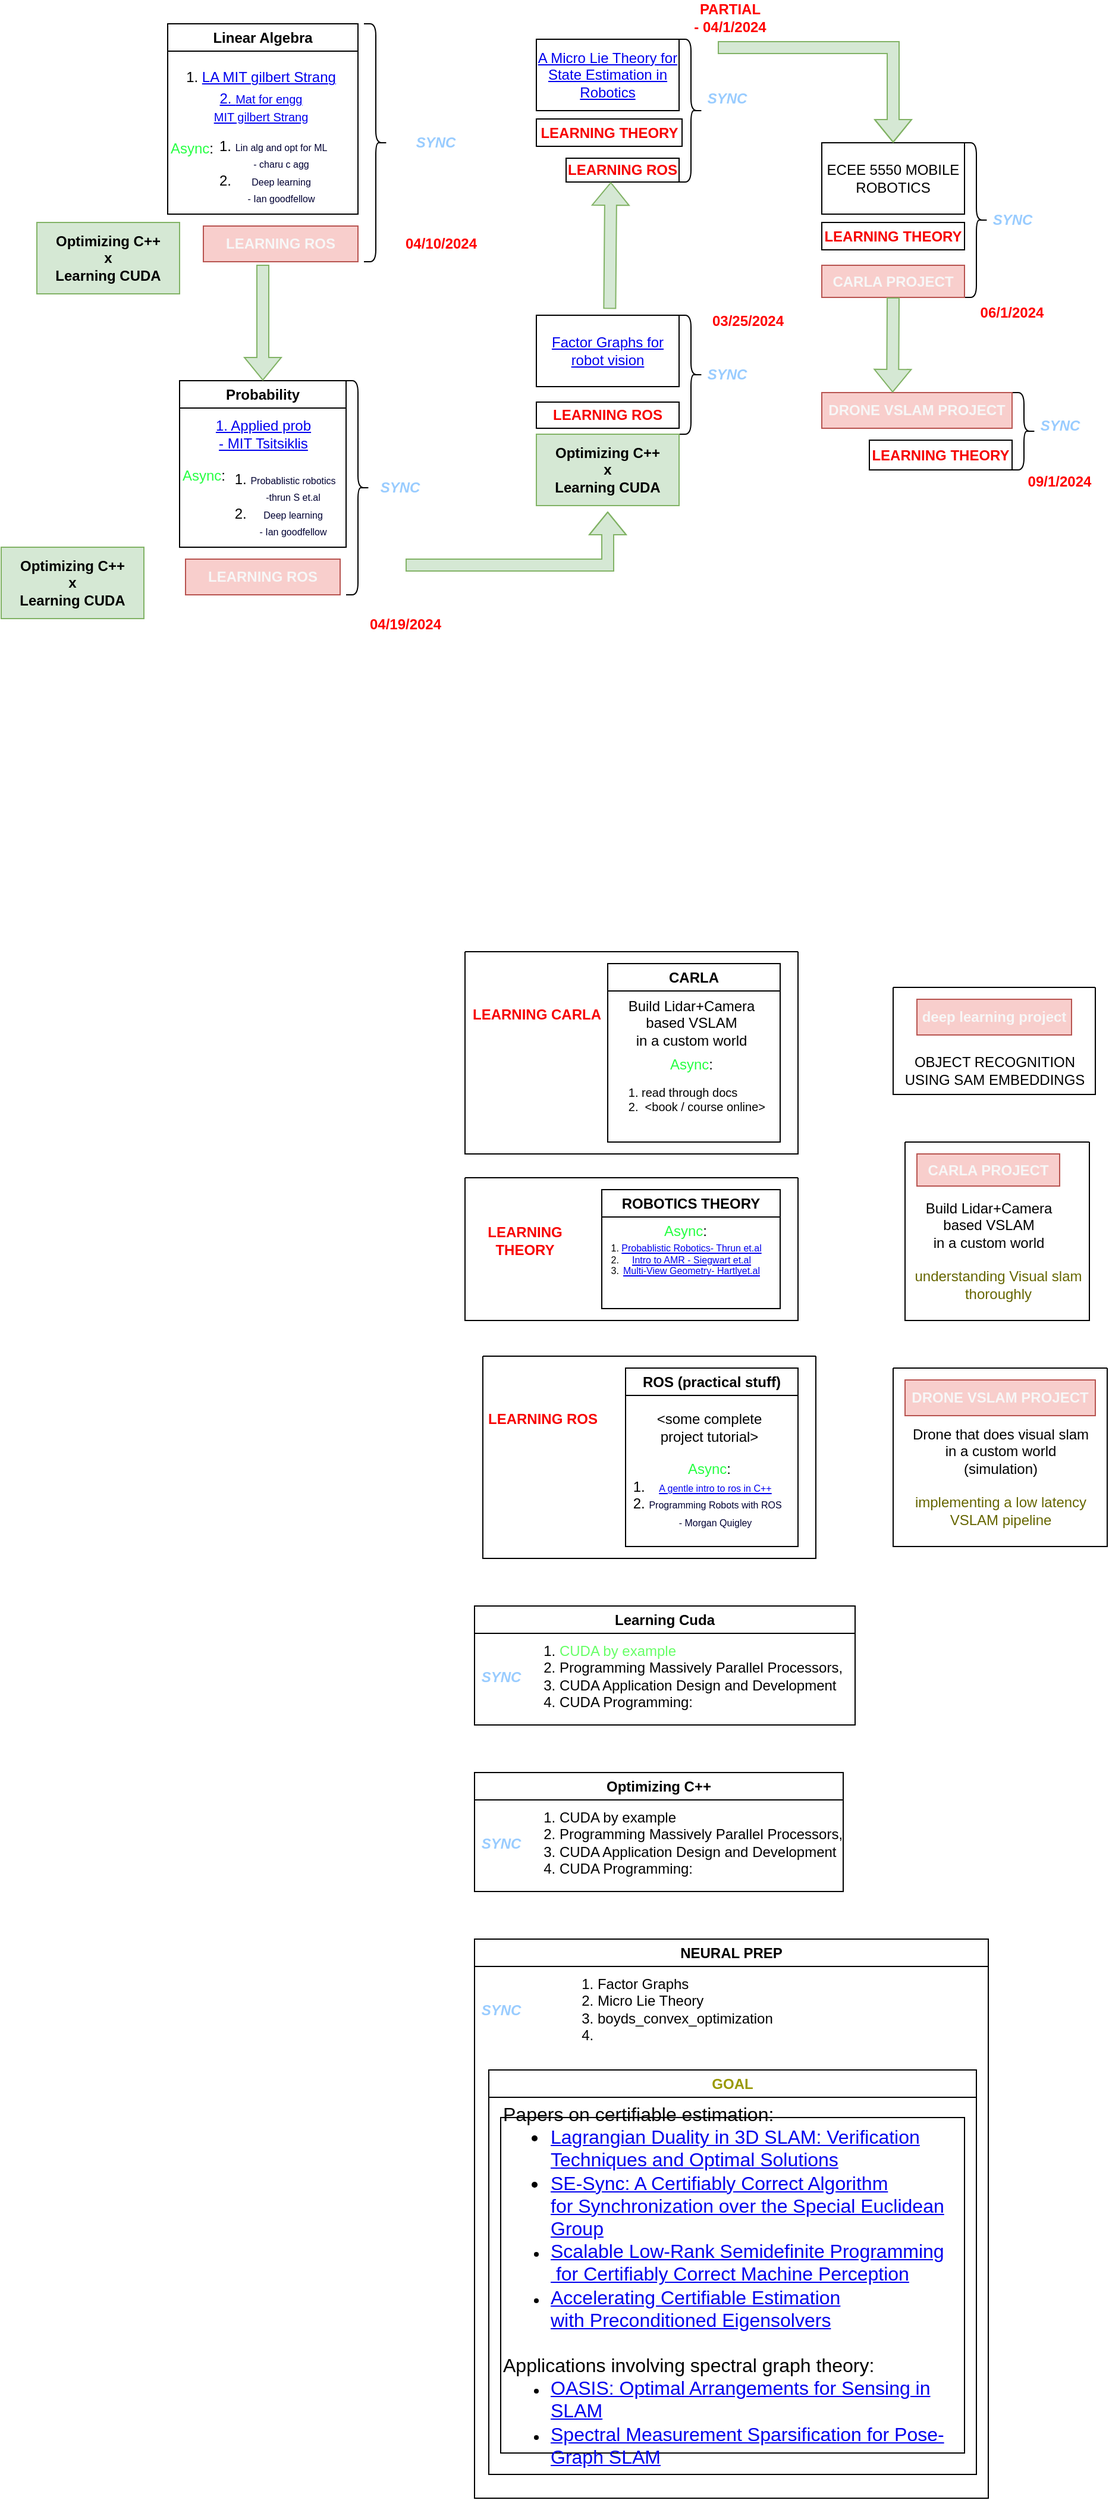 <mxfile version="24.3.0" type="github">
  <diagram id="C5RBs43oDa-KdzZeNtuy" name="Page-1">
    <mxGraphModel dx="-689" dy="485" grid="1" gridSize="10" guides="1" tooltips="1" connect="1" arrows="1" fold="1" page="1" pageScale="1" pageWidth="827" pageHeight="1169" math="0" shadow="0">
      <root>
        <mxCell id="WIyWlLk6GJQsqaUBKTNV-0" />
        <mxCell id="WIyWlLk6GJQsqaUBKTNV-1" parent="WIyWlLk6GJQsqaUBKTNV-0" />
        <mxCell id="WCqFs-Lxz6n811bPiyBm-0" value="Learning Cuda" style="swimlane;whiteSpace=wrap;html=1;" vertex="1" parent="WIyWlLk6GJQsqaUBKTNV-1">
          <mxGeometry x="2088" y="1710" width="320" height="100" as="geometry" />
        </mxCell>
        <mxCell id="WCqFs-Lxz6n811bPiyBm-3" value="&lt;ol&gt;&lt;li style=&quot;text-align: left;&quot;&gt;&lt;span style=&quot;background-color: initial;&quot;&gt;&lt;font color=&quot;#66ff66&quot;&gt;CUDA by example&lt;/font&gt;&lt;/span&gt;&lt;/li&gt;&lt;li style=&quot;text-align: left;&quot;&gt;&lt;span style=&quot;background-color: initial;&quot;&gt;Programming Massively Parallel Processors,&lt;/span&gt;&lt;br&gt;&lt;/li&gt;&lt;li style=&quot;text-align: left;&quot;&gt;CUDA Application Design and Development&amp;nbsp;&lt;br&gt;&lt;/li&gt;&lt;li style=&quot;text-align: left;&quot;&gt;CUDA Programming:&amp;nbsp;&lt;br&gt;&lt;/li&gt;&lt;/ol&gt;" style="text;html=1;align=center;verticalAlign=middle;resizable=0;points=[];autosize=1;strokeColor=none;fillColor=none;spacingTop=-7;spacingBottom=-4;" vertex="1" parent="WCqFs-Lxz6n811bPiyBm-0">
          <mxGeometry x="20" y="20" width="300" height="80" as="geometry" />
        </mxCell>
        <mxCell id="WCqFs-Lxz6n811bPiyBm-298" value="&lt;b&gt;&lt;font color=&quot;#99ccff&quot;&gt;&lt;i&gt;SYNC&lt;/i&gt;&lt;/font&gt;&lt;/b&gt;" style="text;html=1;align=center;verticalAlign=middle;resizable=0;points=[];autosize=1;strokeColor=none;fillColor=none;" vertex="1" parent="WCqFs-Lxz6n811bPiyBm-0">
          <mxGeometry x="-8" y="45" width="60" height="30" as="geometry" />
        </mxCell>
        <mxCell id="WCqFs-Lxz6n811bPiyBm-224" value="Probability" style="swimlane;whiteSpace=wrap;html=1;" vertex="1" parent="WIyWlLk6GJQsqaUBKTNV-1">
          <mxGeometry x="1840" y="680" width="140" height="140" as="geometry" />
        </mxCell>
        <mxCell id="WCqFs-Lxz6n811bPiyBm-225" value="&lt;a href=&quot;https://ocw.mit.edu/courses/6-041-probabilistic-systems-analysis-and-applied-probability-fall-2010/video_galleries/video-lectures/&quot;&gt;1. Applied prob&lt;br&gt;- MIT Tsitsiklis&lt;/a&gt;" style="text;html=1;align=center;verticalAlign=middle;resizable=0;points=[];autosize=1;strokeColor=none;fillColor=none;" vertex="1" parent="WCqFs-Lxz6n811bPiyBm-224">
          <mxGeometry x="20" y="25" width="100" height="40" as="geometry" />
        </mxCell>
        <mxCell id="WCqFs-Lxz6n811bPiyBm-226" value="&lt;ol&gt;&lt;li&gt;&lt;font style=&quot;font-size: 8px;&quot; color=&quot;#000033&quot;&gt;Probablistic robotics&lt;br&gt;-thrun S et.al&lt;br&gt;&lt;/font&gt;&lt;/li&gt;&lt;li&gt;&lt;font style=&quot;font-size: 8px;&quot; color=&quot;#000033&quot;&gt;Deep learning &lt;br&gt;- Ian goodfellow&lt;br&gt;&lt;/font&gt;&lt;/li&gt;&lt;/ol&gt;" style="text;html=1;align=center;verticalAlign=middle;resizable=0;points=[];autosize=1;strokeColor=none;fillColor=none;spacingTop=-7;spacingBottom=-4;" vertex="1" parent="WCqFs-Lxz6n811bPiyBm-224">
          <mxGeometry x="10" y="65" width="130" height="80" as="geometry" />
        </mxCell>
        <mxCell id="WCqFs-Lxz6n811bPiyBm-227" value="&lt;a href=&quot;https://www.cs.cmu.edu/~kaess/pub/Dellaert17fnt.pdf&quot;&gt;Factor Graphs for robot vision&lt;/a&gt;" style="rounded=0;whiteSpace=wrap;html=1;" vertex="1" parent="WIyWlLk6GJQsqaUBKTNV-1">
          <mxGeometry x="2140" y="625" width="120" height="60" as="geometry" />
        </mxCell>
        <mxCell id="WCqFs-Lxz6n811bPiyBm-228" value="&lt;a href=&quot;https://arxiv.org/pdf/1812.015.pdf&quot;&gt;A Micro Lie Theory for State Estimation in Robotics&lt;/a&gt;" style="rounded=0;whiteSpace=wrap;html=1;" vertex="1" parent="WIyWlLk6GJQsqaUBKTNV-1">
          <mxGeometry x="2140" y="393" width="120" height="60" as="geometry" />
        </mxCell>
        <mxCell id="WCqFs-Lxz6n811bPiyBm-229" value="Linear Algebra" style="swimlane;whiteSpace=wrap;html=1;" vertex="1" parent="WIyWlLk6GJQsqaUBKTNV-1">
          <mxGeometry x="1830" y="380" width="160" height="160" as="geometry" />
        </mxCell>
        <mxCell id="WCqFs-Lxz6n811bPiyBm-230" value="1. &lt;a href=&quot;https://ocw.mit.edu/courses/18-06sc-linear-algebra-fall-2011/&quot;&gt;LA MIT gilbert Strang&lt;/a&gt;" style="text;html=1;align=center;verticalAlign=middle;resizable=0;points=[];autosize=1;strokeColor=none;fillColor=none;" vertex="1" parent="WCqFs-Lxz6n811bPiyBm-229">
          <mxGeometry x="2.5" y="30" width="150" height="30" as="geometry" />
        </mxCell>
        <mxCell id="WCqFs-Lxz6n811bPiyBm-231" value="&lt;font color=&quot;#26ff43&quot;&gt;Async&lt;/font&gt;:" style="text;html=1;align=center;verticalAlign=middle;resizable=0;points=[];autosize=1;strokeColor=none;fillColor=none;" vertex="1" parent="WCqFs-Lxz6n811bPiyBm-229">
          <mxGeometry x="-10" y="90" width="60" height="30" as="geometry" />
        </mxCell>
        <mxCell id="WCqFs-Lxz6n811bPiyBm-232" value="&lt;ol&gt;&lt;li&gt;&lt;font style=&quot;font-size: 8px;&quot; color=&quot;#000033&quot;&gt;Lin alg and opt for ML&lt;br&gt;- charu c agg&lt;/font&gt;&lt;/li&gt;&lt;li&gt;&lt;font style=&quot;font-size: 8px;&quot; color=&quot;#000033&quot;&gt;Deep learning &lt;br&gt;- Ian goodfellow&lt;br&gt;&lt;/font&gt;&lt;/li&gt;&lt;/ol&gt;" style="text;html=1;align=center;verticalAlign=middle;resizable=0;points=[];autosize=1;strokeColor=none;fillColor=none;spacingTop=-7;spacingBottom=-4;" vertex="1" parent="WCqFs-Lxz6n811bPiyBm-229">
          <mxGeometry x="5" y="85" width="140" height="80" as="geometry" />
        </mxCell>
        <mxCell id="WCqFs-Lxz6n811bPiyBm-233" value="&lt;a href=&quot;https://ocw.mit.edu/courses/18-065-matrix-methods-in-data-analysis-signal-processing-and-machine-learning-spring-2018/&quot;&gt;2. &lt;font style=&quot;font-size: 10px;&quot;&gt;Mat for engg &lt;br&gt;MIT gilbert Strang&lt;/font&gt;&lt;/a&gt;" style="text;html=1;align=center;verticalAlign=middle;resizable=0;points=[];autosize=1;strokeColor=none;fillColor=none;" vertex="1" parent="WCqFs-Lxz6n811bPiyBm-229">
          <mxGeometry x="27.5" y="50" width="100" height="40" as="geometry" />
        </mxCell>
        <mxCell id="WCqFs-Lxz6n811bPiyBm-234" value="" style="shape=curlyBracket;whiteSpace=wrap;html=1;rounded=1;flipH=1;labelPosition=right;verticalLabelPosition=middle;align=left;verticalAlign=middle;size=0.5;" vertex="1" parent="WIyWlLk6GJQsqaUBKTNV-1">
          <mxGeometry x="2260" y="625" width="20" height="100" as="geometry" />
        </mxCell>
        <mxCell id="WCqFs-Lxz6n811bPiyBm-235" value="&lt;b&gt;&lt;font color=&quot;#99ccff&quot;&gt;&lt;i&gt;SYNC&lt;/i&gt;&lt;/font&gt;&lt;/b&gt;" style="text;html=1;align=center;verticalAlign=middle;resizable=0;points=[];autosize=1;strokeColor=none;fillColor=none;" vertex="1" parent="WIyWlLk6GJQsqaUBKTNV-1">
          <mxGeometry x="2270" y="660" width="60" height="30" as="geometry" />
        </mxCell>
        <mxCell id="WCqFs-Lxz6n811bPiyBm-236" value="ROBOTICS THEORY" style="swimlane;whiteSpace=wrap;html=1;" vertex="1" parent="WIyWlLk6GJQsqaUBKTNV-1">
          <mxGeometry x="2195" y="1360" width="150" height="100" as="geometry" />
        </mxCell>
        <mxCell id="WCqFs-Lxz6n811bPiyBm-237" value="&lt;font color=&quot;#26ff43&quot;&gt;Async&lt;/font&gt;:" style="text;html=1;align=center;verticalAlign=middle;resizable=0;points=[];autosize=1;strokeColor=none;fillColor=none;" vertex="1" parent="WCqFs-Lxz6n811bPiyBm-236">
          <mxGeometry x="40" y="20" width="60" height="30" as="geometry" />
        </mxCell>
        <mxCell id="WCqFs-Lxz6n811bPiyBm-238" value="" style="swimlane;startSize=0;" vertex="1" parent="WIyWlLk6GJQsqaUBKTNV-1">
          <mxGeometry x="2080" y="1350" width="280" height="120" as="geometry" />
        </mxCell>
        <mxCell id="WCqFs-Lxz6n811bPiyBm-239" value="&lt;ol style=&quot;font-size: 8px;&quot;&gt;&lt;li&gt;&lt;font color=&quot;#000033&quot; style=&quot;font-size: 8px;&quot;&gt;&lt;a href=&quot;https://docs.ufpr.br/~danielsantos/ProbabilisticRobotics.pdf&quot;&gt;Probablistic Robotics- Thrun et.al&lt;/a&gt;&lt;/font&gt;&lt;br&gt;&lt;/li&gt;&lt;li&gt;&lt;font style=&quot;font-size: 8px;&quot; color=&quot;#000033&quot;&gt;&lt;a href=&quot;https://www.ucg.ac.me/skladiste/blog_13268/objava_56689/fajlovi/Introduction%20to%20Autonomous%20Mobile%20Robots%20book.pdf&quot;&gt;Intro to AMR - Siegwart et.al&lt;/a&gt;&lt;/font&gt;&lt;/li&gt;&lt;li&gt;&lt;a href=&quot;http://www.r-5.org/files/books/computers/algo-list/image-processing/vision/Richard_Hartley_Andrew_Zisserman-Multiple_View_Geometry_in_Computer_Vision-EN.pdf&quot;&gt;&lt;font style=&quot;font-size: 8px;&quot;&gt;Multi-View Geometry- Hartlyet.al&lt;br&gt;&lt;/font&gt;&lt;/a&gt;&lt;font color=&quot;#b5739d&quot;&gt;&lt;/font&gt;&lt;/li&gt;&lt;/ol&gt;" style="text;html=1;align=center;verticalAlign=middle;resizable=0;points=[];autosize=1;strokeColor=none;fillColor=none;spacingTop=-7;spacingBottom=-4;" vertex="1" parent="WCqFs-Lxz6n811bPiyBm-238">
          <mxGeometry x="80" y="50" width="180" height="40" as="geometry" />
        </mxCell>
        <mxCell id="WCqFs-Lxz6n811bPiyBm-240" value="&lt;font color=&quot;#f70000&quot;&gt;&lt;b&gt;LEARNING &lt;br&gt;THEORY&lt;br&gt;&lt;/b&gt;&lt;/font&gt;" style="text;html=1;align=center;verticalAlign=middle;resizable=0;points=[];autosize=1;strokeColor=none;fillColor=none;" vertex="1" parent="WIyWlLk6GJQsqaUBKTNV-1">
          <mxGeometry x="2090" y="1383" width="80" height="40" as="geometry" />
        </mxCell>
        <mxCell id="WCqFs-Lxz6n811bPiyBm-242" value="" style="shape=curlyBracket;whiteSpace=wrap;html=1;rounded=1;flipH=1;labelPosition=right;verticalLabelPosition=middle;align=left;verticalAlign=middle;size=0.5;" vertex="1" parent="WIyWlLk6GJQsqaUBKTNV-1">
          <mxGeometry x="2260" y="393" width="20" height="120" as="geometry" />
        </mxCell>
        <mxCell id="WCqFs-Lxz6n811bPiyBm-243" value="&lt;b&gt;&lt;font color=&quot;#99ccff&quot;&gt;&lt;i&gt;SYNC&lt;/i&gt;&lt;/font&gt;&lt;/b&gt;" style="text;html=1;align=center;verticalAlign=middle;resizable=0;points=[];autosize=1;strokeColor=none;fillColor=none;" vertex="1" parent="WIyWlLk6GJQsqaUBKTNV-1">
          <mxGeometry x="2270" y="428" width="60" height="30" as="geometry" />
        </mxCell>
        <mxCell id="WCqFs-Lxz6n811bPiyBm-244" value="&lt;font color=&quot;#f70000&quot;&gt;&lt;b&gt;LEARNING ROS&lt;br&gt;&lt;/b&gt;&lt;/font&gt;" style="rounded=0;whiteSpace=wrap;html=1;" vertex="1" parent="WIyWlLk6GJQsqaUBKTNV-1">
          <mxGeometry x="2165" y="493" width="95" height="20" as="geometry" />
        </mxCell>
        <mxCell id="WCqFs-Lxz6n811bPiyBm-245" value="&lt;b&gt;CARLA&lt;/b&gt;" style="swimlane;whiteSpace=wrap;html=1;" vertex="1" parent="WIyWlLk6GJQsqaUBKTNV-1">
          <mxGeometry x="2200" y="1170" width="145" height="150" as="geometry" />
        </mxCell>
        <mxCell id="WCqFs-Lxz6n811bPiyBm-246" value="&lt;font color=&quot;#26ff43&quot;&gt;Async&lt;/font&gt;:" style="text;html=1;align=center;verticalAlign=middle;resizable=0;points=[];autosize=1;strokeColor=none;fillColor=none;" vertex="1" parent="WCqFs-Lxz6n811bPiyBm-245">
          <mxGeometry x="40" y="70" width="60" height="30" as="geometry" />
        </mxCell>
        <mxCell id="WCqFs-Lxz6n811bPiyBm-247" value="Build Lidar+Camera&lt;br&gt;based VSLAM &lt;br&gt;in a custom world" style="text;html=1;align=center;verticalAlign=middle;resizable=0;points=[];autosize=1;strokeColor=none;fillColor=none;" vertex="1" parent="WCqFs-Lxz6n811bPiyBm-245">
          <mxGeometry x="5" y="20" width="130" height="60" as="geometry" />
        </mxCell>
        <mxCell id="WCqFs-Lxz6n811bPiyBm-248" value="" style="swimlane;startSize=0;" vertex="1" parent="WIyWlLk6GJQsqaUBKTNV-1">
          <mxGeometry x="2080" y="1160" width="280" height="170" as="geometry" />
        </mxCell>
        <mxCell id="WCqFs-Lxz6n811bPiyBm-249" value="&lt;font color=&quot;#f70000&quot;&gt;&lt;b&gt;LEARNING CARLA&lt;/b&gt;&lt;/font&gt;" style="text;html=1;align=center;verticalAlign=middle;resizable=0;points=[];autosize=1;strokeColor=none;fillColor=none;" vertex="1" parent="WCqFs-Lxz6n811bPiyBm-248">
          <mxGeometry y="38" width="120" height="30" as="geometry" />
        </mxCell>
        <mxCell id="WCqFs-Lxz6n811bPiyBm-250" value="&lt;ol style=&quot;font-size: 11px;&quot;&gt;&lt;li style=&quot;font-size: 10px;&quot;&gt;&lt;div align=&quot;left&quot;&gt;&lt;font style=&quot;font-size: 10px;&quot;&gt;read through docs&lt;/font&gt;&lt;/div&gt;&lt;/li&gt;&lt;li style=&quot;font-size: 10px;&quot;&gt;&lt;div align=&quot;left&quot;&gt;&lt;font style=&quot;font-size: 10px;&quot;&gt;&amp;nbsp;&amp;lt;book / course online&amp;gt;&lt;/font&gt;&lt;/div&gt;&lt;/li&gt;&lt;/ol&gt;" style="text;html=1;align=center;verticalAlign=middle;resizable=0;points=[];autosize=1;strokeColor=none;fillColor=none;spacingTop=-7;spacingBottom=-4;" vertex="1" parent="WCqFs-Lxz6n811bPiyBm-248">
          <mxGeometry x="95" y="105" width="170" height="40" as="geometry" />
        </mxCell>
        <mxCell id="WCqFs-Lxz6n811bPiyBm-251" value="" style="swimlane;startSize=0;" vertex="1" parent="WIyWlLk6GJQsqaUBKTNV-1">
          <mxGeometry x="2450" y="1320" width="155" height="150" as="geometry" />
        </mxCell>
        <mxCell id="WCqFs-Lxz6n811bPiyBm-252" value="&lt;font color=&quot;#f7f7f7&quot;&gt;&lt;b&gt;CARLA PROJECT&lt;br&gt;&lt;/b&gt;&lt;/font&gt;" style="whiteSpace=wrap;html=1;fillColor=#f8cecc;strokeColor=#b85450;" vertex="1" parent="WCqFs-Lxz6n811bPiyBm-251">
          <mxGeometry x="10" y="10" width="120" height="27" as="geometry" />
        </mxCell>
        <mxCell id="WCqFs-Lxz6n811bPiyBm-253" value="Build Lidar+Camera&lt;br&gt;based VSLAM &lt;br&gt;in a custom world" style="text;html=1;align=center;verticalAlign=middle;resizable=0;points=[];autosize=1;strokeColor=none;fillColor=none;" vertex="1" parent="WCqFs-Lxz6n811bPiyBm-251">
          <mxGeometry x="5" y="40" width="130" height="60" as="geometry" />
        </mxCell>
        <mxCell id="WCqFs-Lxz6n811bPiyBm-254" value="&lt;font color=&quot;#666600&quot;&gt;understanding Visual slam &lt;br&gt;thoroughly&lt;br&gt;&lt;/font&gt;" style="text;html=1;align=center;verticalAlign=middle;resizable=0;points=[];autosize=1;strokeColor=none;fillColor=none;" vertex="1" parent="WCqFs-Lxz6n811bPiyBm-251">
          <mxGeometry x="-7.5" y="100" width="170" height="40" as="geometry" />
        </mxCell>
        <mxCell id="WCqFs-Lxz6n811bPiyBm-255" value="" style="swimlane;startSize=0;" vertex="1" parent="WIyWlLk6GJQsqaUBKTNV-1">
          <mxGeometry x="2440" y="1510" width="180" height="150" as="geometry" />
        </mxCell>
        <mxCell id="WCqFs-Lxz6n811bPiyBm-256" value="&lt;font color=&quot;#f7f7f7&quot;&gt;&lt;b&gt;DRONE VSLAM PROJECT&lt;br&gt;&lt;/b&gt;&lt;/font&gt;" style="whiteSpace=wrap;html=1;fillColor=#f8cecc;strokeColor=#b85450;" vertex="1" parent="WCqFs-Lxz6n811bPiyBm-255">
          <mxGeometry x="10" y="10" width="160" height="30" as="geometry" />
        </mxCell>
        <mxCell id="WCqFs-Lxz6n811bPiyBm-257" value="Drone that does visual slam&lt;br&gt;in a custom world&lt;br&gt;(simulation)" style="text;html=1;align=center;verticalAlign=middle;resizable=0;points=[];autosize=1;strokeColor=none;fillColor=none;" vertex="1" parent="WCqFs-Lxz6n811bPiyBm-255">
          <mxGeometry y="40" width="180" height="60" as="geometry" />
        </mxCell>
        <mxCell id="WCqFs-Lxz6n811bPiyBm-258" value="&lt;font color=&quot;#666600&quot;&gt;implementing a low latency&lt;br&gt;VSLAM pipeline&lt;br&gt;&lt;/font&gt;" style="text;html=1;align=center;verticalAlign=middle;resizable=0;points=[];autosize=1;strokeColor=none;fillColor=none;" vertex="1" parent="WCqFs-Lxz6n811bPiyBm-255">
          <mxGeometry x="5" y="100" width="170" height="40" as="geometry" />
        </mxCell>
        <mxCell id="WCqFs-Lxz6n811bPiyBm-259" value="ECEE 5550 MOBILE ROBOTICS" style="rounded=0;whiteSpace=wrap;html=1;" vertex="1" parent="WIyWlLk6GJQsqaUBKTNV-1">
          <mxGeometry x="2380" y="480" width="120" height="60" as="geometry" />
        </mxCell>
        <mxCell id="WCqFs-Lxz6n811bPiyBm-260" value="" style="shape=curlyBracket;whiteSpace=wrap;html=1;rounded=1;flipH=1;labelPosition=right;verticalLabelPosition=middle;align=left;verticalAlign=middle;size=0.5;" vertex="1" parent="WIyWlLk6GJQsqaUBKTNV-1">
          <mxGeometry x="2500" y="480" width="20" height="130" as="geometry" />
        </mxCell>
        <mxCell id="WCqFs-Lxz6n811bPiyBm-261" value="&lt;b&gt;&lt;font color=&quot;#99ccff&quot;&gt;&lt;i&gt;SYNC&lt;/i&gt;&lt;/font&gt;&lt;/b&gt;" style="text;html=1;align=center;verticalAlign=middle;resizable=0;points=[];autosize=1;strokeColor=none;fillColor=none;" vertex="1" parent="WIyWlLk6GJQsqaUBKTNV-1">
          <mxGeometry x="2510" y="530" width="60" height="30" as="geometry" />
        </mxCell>
        <mxCell id="WCqFs-Lxz6n811bPiyBm-262" value="" style="shape=curlyBracket;whiteSpace=wrap;html=1;rounded=1;flipH=1;labelPosition=right;verticalLabelPosition=middle;align=left;verticalAlign=middle;size=0.5;" vertex="1" parent="WIyWlLk6GJQsqaUBKTNV-1">
          <mxGeometry x="2540" y="690" width="20" height="65" as="geometry" />
        </mxCell>
        <mxCell id="WCqFs-Lxz6n811bPiyBm-263" value="&lt;b&gt;&lt;font color=&quot;#99ccff&quot;&gt;&lt;i&gt;SYNC&lt;/i&gt;&lt;/font&gt;&lt;/b&gt;" style="text;html=1;align=center;verticalAlign=middle;resizable=0;points=[];autosize=1;strokeColor=none;fillColor=none;" vertex="1" parent="WIyWlLk6GJQsqaUBKTNV-1">
          <mxGeometry x="2550" y="702.5" width="60" height="30" as="geometry" />
        </mxCell>
        <mxCell id="WCqFs-Lxz6n811bPiyBm-264" value="&lt;font color=&quot;#f7f7f7&quot;&gt;&lt;b&gt;CARLA PROJECT&lt;br&gt;&lt;/b&gt;&lt;/font&gt;" style="whiteSpace=wrap;html=1;fillColor=#f8cecc;strokeColor=#b85450;" vertex="1" parent="WIyWlLk6GJQsqaUBKTNV-1">
          <mxGeometry x="2380" y="583" width="120" height="27" as="geometry" />
        </mxCell>
        <mxCell id="WCqFs-Lxz6n811bPiyBm-265" value="&lt;font color=&quot;#26ff43&quot;&gt;Async&lt;/font&gt;:" style="text;html=1;align=center;verticalAlign=middle;resizable=0;points=[];autosize=1;strokeColor=none;fillColor=none;" vertex="1" parent="WIyWlLk6GJQsqaUBKTNV-1">
          <mxGeometry x="1830" y="745" width="60" height="30" as="geometry" />
        </mxCell>
        <mxCell id="WCqFs-Lxz6n811bPiyBm-266" value="" style="swimlane;startSize=0;" vertex="1" parent="WIyWlLk6GJQsqaUBKTNV-1">
          <mxGeometry x="2440" y="1190" width="170" height="90" as="geometry" />
        </mxCell>
        <mxCell id="WCqFs-Lxz6n811bPiyBm-267" value="&lt;font color=&quot;#f7f7f7&quot;&gt;&lt;b&gt;deep learning project&lt;br&gt;&lt;/b&gt;&lt;/font&gt;" style="whiteSpace=wrap;html=1;fillColor=#f8cecc;strokeColor=#b85450;" vertex="1" parent="WCqFs-Lxz6n811bPiyBm-266">
          <mxGeometry x="20" y="10" width="130" height="30" as="geometry" />
        </mxCell>
        <mxCell id="WCqFs-Lxz6n811bPiyBm-268" value="OBJECT RECOGNITION &lt;br&gt;USING SAM EMBEDDINGS" style="text;html=1;align=center;verticalAlign=middle;resizable=0;points=[];autosize=1;strokeColor=none;fillColor=none;" vertex="1" parent="WCqFs-Lxz6n811bPiyBm-266">
          <mxGeometry y="50" width="170" height="40" as="geometry" />
        </mxCell>
        <mxCell id="WCqFs-Lxz6n811bPiyBm-269" value="" style="shape=curlyBracket;whiteSpace=wrap;html=1;rounded=1;flipH=1;labelPosition=right;verticalLabelPosition=middle;align=left;verticalAlign=middle;size=0.5;" vertex="1" parent="WIyWlLk6GJQsqaUBKTNV-1">
          <mxGeometry x="1995" y="380" width="20" height="200" as="geometry" />
        </mxCell>
        <mxCell id="WCqFs-Lxz6n811bPiyBm-270" value="&lt;b&gt;&lt;font color=&quot;#99ccff&quot;&gt;&lt;i&gt;SYNC&lt;/i&gt;&lt;/font&gt;&lt;/b&gt;" style="text;html=1;align=center;verticalAlign=middle;resizable=0;points=[];autosize=1;strokeColor=none;fillColor=none;" vertex="1" parent="WIyWlLk6GJQsqaUBKTNV-1">
          <mxGeometry x="2025" y="465" width="60" height="30" as="geometry" />
        </mxCell>
        <mxCell id="WCqFs-Lxz6n811bPiyBm-271" value="" style="shape=curlyBracket;whiteSpace=wrap;html=1;rounded=1;flipH=1;labelPosition=right;verticalLabelPosition=middle;align=left;verticalAlign=middle;size=0.5;" vertex="1" parent="WIyWlLk6GJQsqaUBKTNV-1">
          <mxGeometry x="1980" y="680" width="20" height="180" as="geometry" />
        </mxCell>
        <mxCell id="WCqFs-Lxz6n811bPiyBm-272" value="&lt;b&gt;&lt;font color=&quot;#99ccff&quot;&gt;&lt;i&gt;SYNC&lt;/i&gt;&lt;/font&gt;&lt;/b&gt;" style="text;html=1;align=center;verticalAlign=middle;resizable=0;points=[];autosize=1;strokeColor=none;fillColor=none;" vertex="1" parent="WIyWlLk6GJQsqaUBKTNV-1">
          <mxGeometry x="1995" y="755" width="60" height="30" as="geometry" />
        </mxCell>
        <mxCell id="WCqFs-Lxz6n811bPiyBm-273" value="&lt;font color=&quot;#f7f7f7&quot;&gt;&lt;b&gt;LEARNING ROS&lt;/b&gt;&lt;/font&gt;" style="whiteSpace=wrap;html=1;fillColor=#f8cecc;strokeColor=#b85450;" vertex="1" parent="WIyWlLk6GJQsqaUBKTNV-1">
          <mxGeometry x="1860" y="550" width="130" height="30" as="geometry" />
        </mxCell>
        <mxCell id="WCqFs-Lxz6n811bPiyBm-275" value="&lt;font color=&quot;#f7f7f7&quot;&gt;&lt;b&gt;DRONE VSLAM PROJECT&lt;br&gt;&lt;/b&gt;&lt;/font&gt;" style="whiteSpace=wrap;html=1;fillColor=#f8cecc;strokeColor=#b85450;" vertex="1" parent="WIyWlLk6GJQsqaUBKTNV-1">
          <mxGeometry x="2380" y="690" width="160" height="30" as="geometry" />
        </mxCell>
        <mxCell id="WCqFs-Lxz6n811bPiyBm-276" value="ROS (practical stuff)" style="swimlane;whiteSpace=wrap;html=1;" vertex="1" parent="WIyWlLk6GJQsqaUBKTNV-1">
          <mxGeometry x="2215" y="1510" width="145" height="150" as="geometry" />
        </mxCell>
        <mxCell id="WCqFs-Lxz6n811bPiyBm-277" value="&lt;font color=&quot;#26ff43&quot;&gt;Async&lt;/font&gt;:" style="text;html=1;align=center;verticalAlign=middle;resizable=0;points=[];autosize=1;strokeColor=none;fillColor=none;" vertex="1" parent="WCqFs-Lxz6n811bPiyBm-276">
          <mxGeometry x="40" y="70" width="60" height="30" as="geometry" />
        </mxCell>
        <mxCell id="WCqFs-Lxz6n811bPiyBm-278" value="&amp;lt;some complete &lt;br&gt;project tutorial&amp;gt;" style="text;html=1;align=center;verticalAlign=middle;resizable=0;points=[];autosize=1;strokeColor=none;fillColor=none;" vertex="1" parent="WCqFs-Lxz6n811bPiyBm-276">
          <mxGeometry x="10" y="30" width="120" height="40" as="geometry" />
        </mxCell>
        <mxCell id="WCqFs-Lxz6n811bPiyBm-279" value="&lt;ol&gt;&lt;li&gt;&lt;font color=&quot;#000033&quot; style=&quot;font-size: 8px;&quot;&gt;&lt;a href=&quot;https://jokane.net/agitr/&quot;&gt;A gentle intro to ros in C++&lt;/a&gt;&lt;/font&gt;&lt;/li&gt;&lt;li&gt;&lt;font color=&quot;#000033&quot; style=&quot;font-size: 8px;&quot;&gt;Programming Robots with ROS &lt;br&gt;- Morgan Quigley&lt;br&gt;&lt;/font&gt;&lt;/li&gt;&lt;/ol&gt;" style="text;html=1;align=center;verticalAlign=middle;resizable=0;points=[];autosize=1;strokeColor=none;fillColor=none;spacingTop=-7;spacingBottom=-4;" vertex="1" parent="WCqFs-Lxz6n811bPiyBm-276">
          <mxGeometry x="-35" y="80" width="180" height="70" as="geometry" />
        </mxCell>
        <mxCell id="WCqFs-Lxz6n811bPiyBm-280" value="" style="swimlane;startSize=0;" vertex="1" parent="WIyWlLk6GJQsqaUBKTNV-1">
          <mxGeometry x="2095" y="1500" width="280" height="170" as="geometry" />
        </mxCell>
        <mxCell id="WCqFs-Lxz6n811bPiyBm-281" value="&lt;font color=&quot;#f70000&quot;&gt;&lt;b&gt;LEARNING ROS&lt;br&gt;&lt;/b&gt;&lt;/font&gt;" style="text;html=1;align=center;verticalAlign=middle;resizable=0;points=[];autosize=1;strokeColor=none;fillColor=none;" vertex="1" parent="WIyWlLk6GJQsqaUBKTNV-1">
          <mxGeometry x="2090" y="1538" width="110" height="30" as="geometry" />
        </mxCell>
        <mxCell id="WCqFs-Lxz6n811bPiyBm-282" value="&lt;b style=&quot;color: rgb(247, 0, 0);&quot;&gt;LEARNING ROS&lt;/b&gt;&lt;font color=&quot;#f70000&quot;&gt;&lt;b&gt;&lt;br&gt;&lt;/b&gt;&lt;/font&gt;" style="rounded=0;whiteSpace=wrap;html=1;" vertex="1" parent="WIyWlLk6GJQsqaUBKTNV-1">
          <mxGeometry x="2140" y="698" width="120" height="22" as="geometry" />
        </mxCell>
        <mxCell id="WCqFs-Lxz6n811bPiyBm-283" value="&lt;font color=&quot;#f70000&quot;&gt;&lt;b&gt;LEARNING THEORY&lt;br&gt;&lt;/b&gt;&lt;/font&gt;" style="rounded=0;whiteSpace=wrap;html=1;" vertex="1" parent="WIyWlLk6GJQsqaUBKTNV-1">
          <mxGeometry x="2420" y="730" width="120" height="25" as="geometry" />
        </mxCell>
        <mxCell id="WCqFs-Lxz6n811bPiyBm-284" value="&lt;font color=&quot;#f70000&quot;&gt;&lt;b&gt;LEARNING THEORY&lt;br&gt;&lt;/b&gt;&lt;/font&gt;" style="rounded=0;whiteSpace=wrap;html=1;" vertex="1" parent="WIyWlLk6GJQsqaUBKTNV-1">
          <mxGeometry x="2140" y="460" width="122.5" height="23" as="geometry" />
        </mxCell>
        <mxCell id="WCqFs-Lxz6n811bPiyBm-285" value="&lt;font color=&quot;#f70000&quot;&gt;&lt;b&gt;LEARNING THEORY&lt;br&gt;&lt;/b&gt;&lt;/font&gt;" style="rounded=0;whiteSpace=wrap;html=1;" vertex="1" parent="WIyWlLk6GJQsqaUBKTNV-1">
          <mxGeometry x="2380" y="547" width="120" height="23" as="geometry" />
        </mxCell>
        <mxCell id="WCqFs-Lxz6n811bPiyBm-286" value="" style="shape=flexArrow;endArrow=classic;html=1;rounded=0;fillColor=#d5e8d4;strokeColor=#82b366;entryX=0.5;entryY=0;entryDx=0;entryDy=0;" edge="1" parent="WIyWlLk6GJQsqaUBKTNV-1" target="WCqFs-Lxz6n811bPiyBm-224">
          <mxGeometry width="50" height="50" relative="1" as="geometry">
            <mxPoint x="1910" y="582.5" as="sourcePoint" />
            <mxPoint x="1910" y="670" as="targetPoint" />
          </mxGeometry>
        </mxCell>
        <mxCell id="WCqFs-Lxz6n811bPiyBm-287" value="" style="shape=flexArrow;endArrow=classic;html=1;rounded=0;fillColor=#d5e8d4;strokeColor=#82b366;" edge="1" parent="WIyWlLk6GJQsqaUBKTNV-1">
          <mxGeometry width="50" height="50" relative="1" as="geometry">
            <mxPoint x="2030" y="835" as="sourcePoint" />
            <mxPoint x="2200" y="790" as="targetPoint" />
            <Array as="points">
              <mxPoint x="2200" y="835" />
            </Array>
          </mxGeometry>
        </mxCell>
        <mxCell id="WCqFs-Lxz6n811bPiyBm-288" value="" style="shape=flexArrow;endArrow=classic;html=1;rounded=0;fillColor=#d5e8d4;strokeColor=#82b366;entryX=0.399;entryY=0.968;entryDx=0;entryDy=0;entryPerimeter=0;exitX=0.514;exitY=-0.089;exitDx=0;exitDy=0;exitPerimeter=0;" edge="1" parent="WIyWlLk6GJQsqaUBKTNV-1" source="WCqFs-Lxz6n811bPiyBm-227">
          <mxGeometry width="50" height="50" relative="1" as="geometry">
            <mxPoint x="2202.2" y="590.64" as="sourcePoint" />
            <mxPoint x="2202.605" y="513.0" as="targetPoint" />
          </mxGeometry>
        </mxCell>
        <mxCell id="WCqFs-Lxz6n811bPiyBm-289" value="" style="shape=flexArrow;endArrow=classic;html=1;rounded=0;fillColor=#d5e8d4;strokeColor=#82b366;entryX=0.5;entryY=0;entryDx=0;entryDy=0;" edge="1" parent="WIyWlLk6GJQsqaUBKTNV-1" target="WCqFs-Lxz6n811bPiyBm-259">
          <mxGeometry width="50" height="50" relative="1" as="geometry">
            <mxPoint x="2292.5" y="400" as="sourcePoint" />
            <mxPoint x="2492.5" y="510" as="targetPoint" />
            <Array as="points">
              <mxPoint x="2440" y="400" />
            </Array>
          </mxGeometry>
        </mxCell>
        <mxCell id="WCqFs-Lxz6n811bPiyBm-290" value="" style="shape=flexArrow;endArrow=classic;html=1;rounded=0;fillColor=#d5e8d4;strokeColor=#82b366;entryX=0.5;entryY=0;entryDx=0;entryDy=0;exitX=0.5;exitY=1;exitDx=0;exitDy=0;" edge="1" parent="WIyWlLk6GJQsqaUBKTNV-1" source="WCqFs-Lxz6n811bPiyBm-264">
          <mxGeometry width="50" height="50" relative="1" as="geometry">
            <mxPoint x="2439.57" y="592.5" as="sourcePoint" />
            <mxPoint x="2439.57" y="690" as="targetPoint" />
          </mxGeometry>
        </mxCell>
        <mxCell id="WCqFs-Lxz6n811bPiyBm-291" value="&lt;font color=&quot;#ff0000&quot;&gt;&lt;b&gt;04/10/2024&lt;/b&gt;&lt;/font&gt;" style="text;html=1;align=center;verticalAlign=middle;whiteSpace=wrap;rounded=0;fillColor=default;" vertex="1" parent="WIyWlLk6GJQsqaUBKTNV-1">
          <mxGeometry x="2030" y="550" width="60" height="30" as="geometry" />
        </mxCell>
        <mxCell id="WCqFs-Lxz6n811bPiyBm-292" value="&lt;font color=&quot;#ff0000&quot;&gt;&lt;b&gt;04/19/2024&lt;/b&gt;&lt;/font&gt;" style="text;html=1;align=center;verticalAlign=middle;whiteSpace=wrap;rounded=0;fillColor=default;" vertex="1" parent="WIyWlLk6GJQsqaUBKTNV-1">
          <mxGeometry x="2000" y="870" width="60" height="30" as="geometry" />
        </mxCell>
        <mxCell id="WCqFs-Lxz6n811bPiyBm-293" value="&lt;font color=&quot;#ff0000&quot;&gt;&lt;b&gt;06/1/2024&lt;/b&gt;&lt;/font&gt;" style="text;html=1;align=center;verticalAlign=middle;whiteSpace=wrap;rounded=0;fillColor=default;" vertex="1" parent="WIyWlLk6GJQsqaUBKTNV-1">
          <mxGeometry x="2510" y="608" width="60" height="30" as="geometry" />
        </mxCell>
        <mxCell id="WCqFs-Lxz6n811bPiyBm-294" value="&lt;font color=&quot;#ff0000&quot;&gt;&lt;b&gt;PARTIAL &lt;br&gt;- 04/1/2024&lt;/b&gt;&lt;/font&gt;" style="text;html=1;align=center;verticalAlign=middle;whiteSpace=wrap;rounded=0;fillColor=default;" vertex="1" parent="WIyWlLk6GJQsqaUBKTNV-1">
          <mxGeometry x="2262.5" y="360" width="80" height="30" as="geometry" />
        </mxCell>
        <mxCell id="WCqFs-Lxz6n811bPiyBm-295" value="&lt;font color=&quot;#ff0000&quot;&gt;&lt;b&gt;03/25/2024&lt;/b&gt;&lt;/font&gt;" style="text;html=1;align=center;verticalAlign=middle;whiteSpace=wrap;rounded=0;fillColor=default;" vertex="1" parent="WIyWlLk6GJQsqaUBKTNV-1">
          <mxGeometry x="2287.5" y="615" width="60" height="30" as="geometry" />
        </mxCell>
        <mxCell id="WCqFs-Lxz6n811bPiyBm-296" value="&lt;font color=&quot;#ff0000&quot;&gt;&lt;b&gt;09/1/2024&lt;/b&gt;&lt;/font&gt;" style="text;html=1;align=center;verticalAlign=middle;whiteSpace=wrap;rounded=0;fillColor=default;" vertex="1" parent="WIyWlLk6GJQsqaUBKTNV-1">
          <mxGeometry x="2550" y="750" width="60" height="30" as="geometry" />
        </mxCell>
        <mxCell id="WCqFs-Lxz6n811bPiyBm-299" value="Optimizing C++" style="swimlane;whiteSpace=wrap;html=1;" vertex="1" parent="WIyWlLk6GJQsqaUBKTNV-1">
          <mxGeometry x="2088" y="1850" width="310" height="100" as="geometry" />
        </mxCell>
        <mxCell id="WCqFs-Lxz6n811bPiyBm-300" value="&lt;ol&gt;&lt;li style=&quot;text-align: left;&quot;&gt;&lt;span style=&quot;background-color: initial;&quot;&gt;CUDA by example&lt;/span&gt;&lt;/li&gt;&lt;li style=&quot;text-align: left;&quot;&gt;&lt;span style=&quot;background-color: initial;&quot;&gt;Programming Massively Parallel Processors,&lt;/span&gt;&lt;br&gt;&lt;/li&gt;&lt;li style=&quot;text-align: left;&quot;&gt;CUDA Application Design and Development&amp;nbsp;&lt;br&gt;&lt;/li&gt;&lt;li style=&quot;text-align: left;&quot;&gt;CUDA Programming:&amp;nbsp;&lt;br&gt;&lt;/li&gt;&lt;/ol&gt;" style="text;html=1;align=center;verticalAlign=middle;resizable=0;points=[];autosize=1;strokeColor=none;fillColor=none;spacingTop=-7;spacingBottom=-4;" vertex="1" parent="WCqFs-Lxz6n811bPiyBm-299">
          <mxGeometry x="20" y="20" width="300" height="80" as="geometry" />
        </mxCell>
        <mxCell id="WCqFs-Lxz6n811bPiyBm-301" value="&lt;b&gt;&lt;font color=&quot;#99ccff&quot;&gt;&lt;i&gt;SYNC&lt;/i&gt;&lt;/font&gt;&lt;/b&gt;" style="text;html=1;align=center;verticalAlign=middle;resizable=0;points=[];autosize=1;strokeColor=none;fillColor=none;" vertex="1" parent="WCqFs-Lxz6n811bPiyBm-299">
          <mxGeometry x="-8" y="45" width="60" height="30" as="geometry" />
        </mxCell>
        <mxCell id="WCqFs-Lxz6n811bPiyBm-302" value="NEURAL PREP" style="swimlane;whiteSpace=wrap;html=1;" vertex="1" parent="WIyWlLk6GJQsqaUBKTNV-1">
          <mxGeometry x="2088" y="1990" width="432" height="470" as="geometry" />
        </mxCell>
        <mxCell id="WCqFs-Lxz6n811bPiyBm-303" value="&lt;div style=&quot;text-align: left;&quot;&gt;1. Factor Graphs&lt;/div&gt;&lt;div style=&quot;text-align: left;&quot;&gt;2. Micro Lie Theory&lt;br&gt;3. boyds_convex_optimization&lt;br&gt;&lt;/div&gt;&lt;div style=&quot;text-align: left;&quot;&gt;4.&amp;nbsp;&lt;/div&gt;" style="text;html=1;align=center;verticalAlign=middle;resizable=0;points=[];autosize=1;strokeColor=none;fillColor=none;spacingTop=-7;spacingBottom=-4;" vertex="1" parent="WCqFs-Lxz6n811bPiyBm-302">
          <mxGeometry x="80" y="30" width="180" height="60" as="geometry" />
        </mxCell>
        <mxCell id="WCqFs-Lxz6n811bPiyBm-304" value="&lt;b&gt;&lt;font color=&quot;#99ccff&quot;&gt;&lt;i&gt;SYNC&lt;/i&gt;&lt;/font&gt;&lt;/b&gt;" style="text;html=1;align=center;verticalAlign=middle;resizable=0;points=[];autosize=1;strokeColor=none;fillColor=none;" vertex="1" parent="WCqFs-Lxz6n811bPiyBm-302">
          <mxGeometry x="-8" y="45" width="60" height="30" as="geometry" />
        </mxCell>
        <mxCell id="WCqFs-Lxz6n811bPiyBm-308" value="&lt;font style=&quot;&quot; color=&quot;#999900&quot;&gt;GOAL&lt;/font&gt;" style="swimlane;whiteSpace=wrap;html=1;" vertex="1" parent="WCqFs-Lxz6n811bPiyBm-302">
          <mxGeometry x="12" y="110" width="410" height="340" as="geometry" />
        </mxCell>
        <mxCell id="WCqFs-Lxz6n811bPiyBm-305" value="&lt;div style=&quot;font-size: 12pt; font-family: Aptos, Aptos_EmbeddedFont, Aptos_MSFontService, Calibri, Helvetica, sans-serif, serif, EmojiFont;&quot;&gt;Papers on certifiable estimation:&lt;/div&gt;&lt;ul style=&quot;list-style-position: initial; list-style-image: initial; margin-top: 0px; margin-bottom: 0px;&quot; data-editing-info=&quot;{&amp;quot;orderedStyleType&amp;quot;:1,&amp;quot;unorderedStyleType&amp;quot;:1}&quot;&gt;&lt;li style=&quot;font-size: 12pt; font-family: Aptos, Aptos_EmbeddedFont, Aptos_MSFontService, Calibri, Helvetica, sans-serif;&quot;&gt;&lt;div style=&quot;font-size: 12pt; font-family: Aptos, Aptos_EmbeddedFont, Aptos_MSFontService, Calibri, Helvetica, sans-serif, serif, EmojiFont;&quot;&gt;&lt;a data-linkindex=&quot;0&quot; title=&quot;&quot; id=&quot;LPlnk&quot; data-auth=&quot;VerificationFailed&quot; rel=&quot;noopener noreferrer&quot; target=&quot;_blank&quot; href=&quot;https://nam12.safelinks.protection.outlook.com/?url=https%3A%2F%2Fdavid-m-rosen.github.io%2Fpublication%2Flagrangianduality3d-iros%2F&amp;amp;data=05%7C02%7Cselvakumaran.k%40northeastern.edu%7C8b3324a4dcb84bf4007108dc5800ed8f%7Ca8eec281aaa34daeac9b9a398b9215e7%7C0%7C0%7C638482008208464834%7CUnknown%7CTWFpbGZsb3d8eyJWIjoiMC4wLjAwMDAiLCJQIjoiV2luMzIiLCJBTiI6Ik1haWwiLCJXVCI6Mn0%3D%7C0%7C%7C%7C&amp;amp;sdata=uy5QHqlsX3ec9kowpEjcKoK%2FUZZnIfYUPaPF8kh%2Fgvc%3D&amp;amp;reserved=0&quot;&gt;Lagrangian Duality in 3D SLAM: Verification &lt;br&gt;Techniques and Optimal Solutions&lt;/a&gt;&lt;/div&gt;&lt;/li&gt;&lt;li style=&quot;font-size: 12pt; font-family: Aptos, Aptos_EmbeddedFont, Aptos_MSFontService, Calibri, Helvetica, sans-serif;&quot;&gt;&lt;div style=&quot;font-size: 12pt; font-family: Aptos, Aptos_EmbeddedFont, Aptos_MSFontService, Calibri, Helvetica, sans-serif, serif, EmojiFont;&quot;&gt;&lt;a data-linkindex=&quot;1&quot; title=&quot;&quot; id=&quot;LPlnk&quot; data-auth=&quot;VerificationFailed&quot; rel=&quot;noopener noreferrer&quot; target=&quot;_blank&quot; href=&quot;https://nam12.safelinks.protection.outlook.com/?url=https%3A%2F%2Fdavid-m-rosen.github.io%2Fpublication%2Fsesync-ijrr%2F&amp;amp;data=05%7C02%7Cselvakumaran.k%40northeastern.edu%7C8b3324a4dcb84bf4007108dc5800ed8f%7Ca8eec281aaa34daeac9b9a398b9215e7%7C0%7C0%7C638482008208472766%7CUnknown%7CTWFpbGZsb3d8eyJWIjoiMC4wLjAwMDAiLCJQIjoiV2luMzIiLCJBTiI6Ik1haWwiLCJXVCI6Mn0%3D%7C0%7C%7C%7C&amp;amp;sdata=ZS7UnnjB3%2ByzpS%2FoSQmw0pBWjrons9i7lgkX2dU0yb0%3D&amp;amp;reserved=0&quot;&gt;SE-Sync: A Certifiably Correct Algorithm &lt;br&gt;for Synchronization over the Special Euclidean Group&lt;/a&gt;&lt;/div&gt;&lt;/li&gt;&lt;li style=&quot;&quot;&gt;&lt;div style=&quot;&quot;&gt;&lt;font face=&quot;Aptos, Aptos_EmbeddedFont, Aptos_MSFontService, Calibri, Helvetica, sans-serif, serif, EmojiFont&quot; color=&quot;#0000ee&quot;&gt;&lt;span style=&quot;font-size: 16px;&quot;&gt;&lt;u&gt;Scalable Low-Rank Semidefinite Programming&lt;br&gt;&amp;nbsp;for Certifiably Correct Machine Perception&lt;/u&gt;&lt;/span&gt;&lt;/font&gt;&lt;br&gt;&lt;/div&gt;&lt;/li&gt;&lt;li style=&quot;&quot;&gt;&lt;div style=&quot;&quot;&gt;&lt;font face=&quot;Aptos, Aptos_EmbeddedFont, Aptos_MSFontService, Calibri, Helvetica, sans-serif, serif, EmojiFont&quot; color=&quot;#0000ee&quot;&gt;&lt;span style=&quot;font-size: 16px;&quot;&gt;&lt;u&gt;Accelerating Certifiable Estimation &lt;br&gt;with Preconditioned Eigensolvers&lt;/u&gt;&lt;/span&gt;&lt;/font&gt;&lt;br&gt;&lt;/div&gt;&lt;/li&gt;&lt;/ul&gt;&lt;div style=&quot;font-size: 16px; font-family: Aptos, Aptos_EmbeddedFont, Aptos_MSFontService, Calibri, Helvetica, sans-serif, serif, EmojiFont;&quot;&gt;&lt;br&gt;&lt;/div&gt;&lt;div style=&quot;font-size: 16px; font-family: Aptos, Aptos_EmbeddedFont, Aptos_MSFontService, Calibri, Helvetica, sans-serif, serif, EmojiFont;&quot;&gt;Applications involving spectral graph theory:&lt;/div&gt;&lt;ul style=&quot;list-style-position: initial; list-style-image: initial; margin-top: 0px; margin-bottom: 0px;&quot; data-editing-info=&quot;{&amp;quot;orderedStyleType&amp;quot;:1,&amp;quot;unorderedStyleType&amp;quot;:1}&quot;&gt;&lt;li style=&quot;&quot;&gt;&lt;div style=&quot;&quot;&gt;&lt;span style=&quot;background-color: initial; font-size: 16px;&quot;&gt;&lt;font face=&quot;Aptos, Aptos_EmbeddedFont, Aptos_MSFontService, Calibri, Helvetica, sans-serif, serif, EmojiFont&quot; color=&quot;#0000ee&quot;&gt;&lt;u&gt;OASIS: Optimal Arrangements for Sensing in SLAM&lt;/u&gt;&lt;/font&gt;&lt;/span&gt;&lt;/div&gt;&lt;/li&gt;&lt;li style=&quot;&quot;&gt;&lt;div style=&quot;&quot;&gt;&lt;a style=&quot;font-family: Aptos, Aptos_EmbeddedFont, Aptos_MSFontService, Calibri, Helvetica, sans-serif, serif, EmojiFont; font-size: 12pt; background-color: initial;&quot; data-linkindex=&quot;5&quot; title=&quot;&quot; id=&quot;LPlnk&quot; data-auth=&quot;VerificationFailed&quot; rel=&quot;noopener noreferrer&quot; target=&quot;_blank&quot; href=&quot;https://nam12.safelinks.protection.outlook.com/?url=https%3A%2F%2Fdavid-m-rosen.github.io%2Fpublication%2Fspectralsparsification-iros%2F&amp;amp;data=05%7C02%7Cselvakumaran.k%40northeastern.edu%7C8b3324a4dcb84bf4007108dc5800ed8f%7Ca8eec281aaa34daeac9b9a398b9215e7%7C0%7C0%7C638482008208502972%7CUnknown%7CTWFpbGZsb3d8eyJWIjoiMC4wLjAwMDAiLCJQIjoiV2luMzIiLCJBTiI6Ik1haWwiLCJXVCI6Mn0%3D%7C0%7C%7C%7C&amp;amp;sdata=jr1mQBVEer6PyIq7iK%2B9MY8vyC2MyMKXiI8hKL5vNnU%3D&amp;amp;reserved=0&quot;&gt;Spectral Measurement Sparsification for Pose-Graph SLAM&lt;/a&gt;&lt;br&gt;&lt;/div&gt;&lt;/li&gt;&lt;/ul&gt;" style="rounded=0;whiteSpace=wrap;html=1;align=left;" vertex="1" parent="WCqFs-Lxz6n811bPiyBm-308">
          <mxGeometry x="10" y="40" width="390" height="282" as="geometry" />
        </mxCell>
        <mxCell id="WCqFs-Lxz6n811bPiyBm-307" style="edgeStyle=orthogonalEdgeStyle;rounded=0;orthogonalLoop=1;jettySize=auto;html=1;exitX=0.5;exitY=1;exitDx=0;exitDy=0;" edge="1" parent="WCqFs-Lxz6n811bPiyBm-308" source="WCqFs-Lxz6n811bPiyBm-305" target="WCqFs-Lxz6n811bPiyBm-305">
          <mxGeometry relative="1" as="geometry" />
        </mxCell>
        <mxCell id="WCqFs-Lxz6n811bPiyBm-310" value="&lt;font color=&quot;#f7f7f7&quot;&gt;&lt;b&gt;LEARNING ROS&lt;/b&gt;&lt;/font&gt;" style="whiteSpace=wrap;html=1;fillColor=#f8cecc;strokeColor=#b85450;" vertex="1" parent="WIyWlLk6GJQsqaUBKTNV-1">
          <mxGeometry x="1845" y="830" width="130" height="30" as="geometry" />
        </mxCell>
        <mxCell id="WCqFs-Lxz6n811bPiyBm-312" value="&lt;b&gt;Optimizing C++&lt;/b&gt;&lt;div&gt;&lt;b&gt;x&lt;/b&gt;&lt;/div&gt;&lt;div&gt;&lt;b&gt;Learning CUDA&lt;/b&gt;&lt;/div&gt;" style="rounded=0;whiteSpace=wrap;html=1;fillColor=#d5e8d4;strokeColor=#82b366;" vertex="1" parent="WIyWlLk6GJQsqaUBKTNV-1">
          <mxGeometry x="1720" y="547" width="120" height="60" as="geometry" />
        </mxCell>
        <mxCell id="WCqFs-Lxz6n811bPiyBm-313" value="&lt;b&gt;Optimizing C++&lt;/b&gt;&lt;div&gt;&lt;b&gt;x&lt;/b&gt;&lt;/div&gt;&lt;div&gt;&lt;b&gt;Learning CUDA&lt;/b&gt;&lt;/div&gt;" style="rounded=0;whiteSpace=wrap;html=1;fillColor=#d5e8d4;strokeColor=#82b366;" vertex="1" parent="WIyWlLk6GJQsqaUBKTNV-1">
          <mxGeometry x="1690" y="820" width="120" height="60" as="geometry" />
        </mxCell>
        <mxCell id="WCqFs-Lxz6n811bPiyBm-314" value="&lt;b&gt;Optimizing C++&lt;/b&gt;&lt;div&gt;&lt;b&gt;x&lt;/b&gt;&lt;/div&gt;&lt;div&gt;&lt;b&gt;Learning CUDA&lt;/b&gt;&lt;/div&gt;" style="rounded=0;whiteSpace=wrap;html=1;fillColor=#d5e8d4;strokeColor=#82b366;" vertex="1" parent="WIyWlLk6GJQsqaUBKTNV-1">
          <mxGeometry x="2140" y="725" width="120" height="60" as="geometry" />
        </mxCell>
      </root>
    </mxGraphModel>
  </diagram>
</mxfile>
